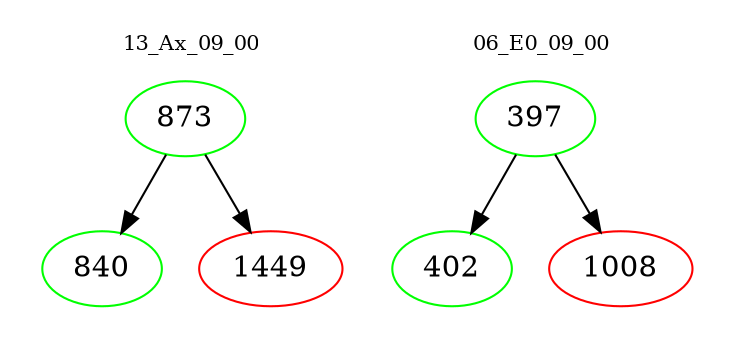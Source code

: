 digraph{
subgraph cluster_0 {
color = white
label = "13_Ax_09_00";
fontsize=10;
T0_873 [label="873", color="green"]
T0_873 -> T0_840 [color="black"]
T0_840 [label="840", color="green"]
T0_873 -> T0_1449 [color="black"]
T0_1449 [label="1449", color="red"]
}
subgraph cluster_1 {
color = white
label = "06_E0_09_00";
fontsize=10;
T1_397 [label="397", color="green"]
T1_397 -> T1_402 [color="black"]
T1_402 [label="402", color="green"]
T1_397 -> T1_1008 [color="black"]
T1_1008 [label="1008", color="red"]
}
}
